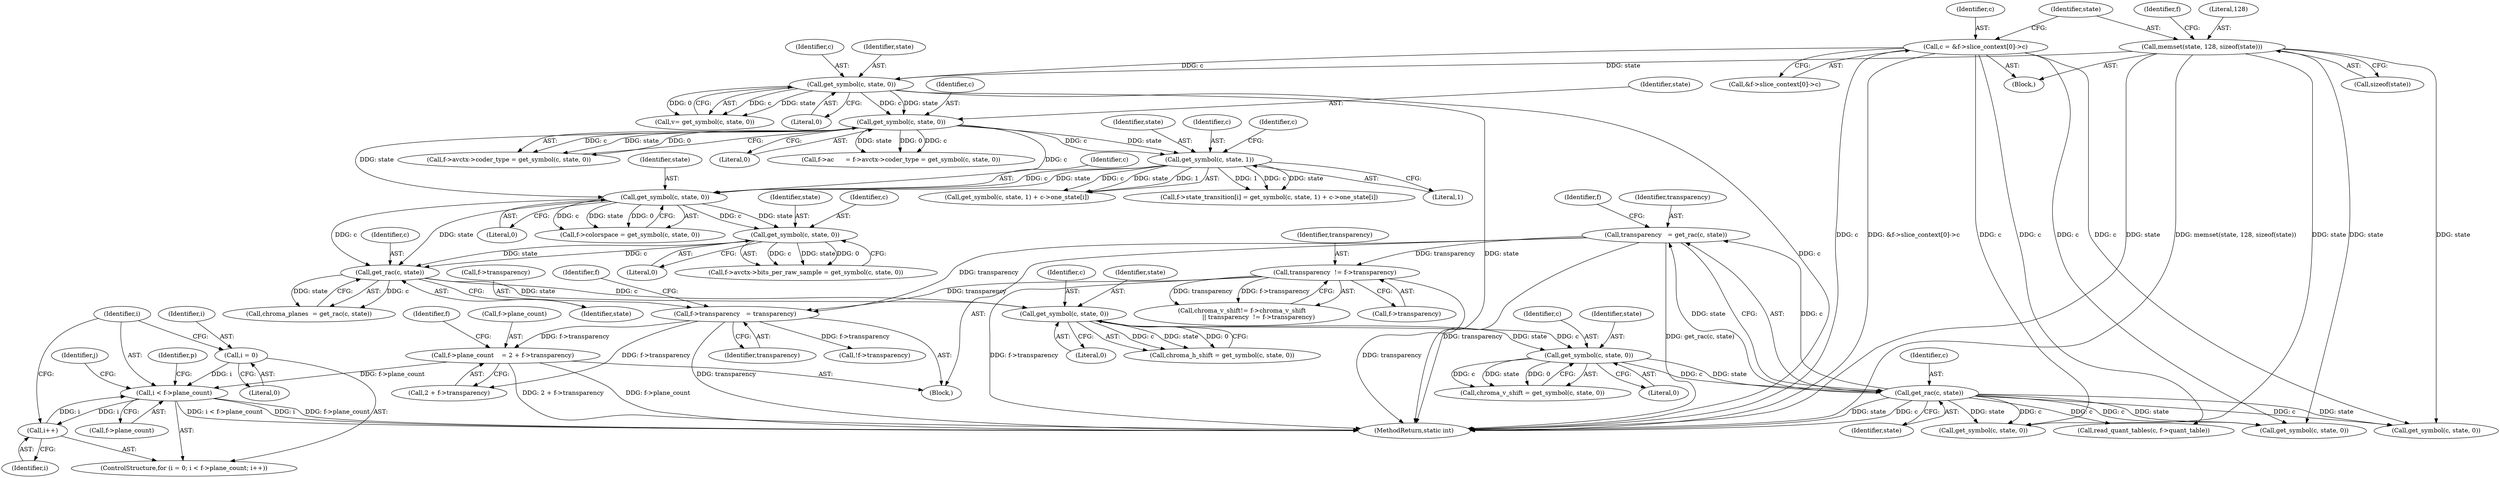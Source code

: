 digraph "1_FFmpeg_b05cd1ea7e45a836f7f6071a716c38bb30326e0f@pointer" {
"1001175" [label="(Call,i < f->plane_count)"];
"1001180" [label="(Call,i++)"];
"1001175" [label="(Call,i < f->plane_count)"];
"1001172" [label="(Call,i = 0)"];
"1000315" [label="(Call,f->plane_count    = 2 + f->transparency)"];
"1000310" [label="(Call,f->transparency   = transparency)"];
"1000281" [label="(Call,transparency  != f->transparency)"];
"1000252" [label="(Call,transparency   = get_rac(c, state))"];
"1000254" [label="(Call,get_rac(c, state))"];
"1000248" [label="(Call,get_symbol(c, state, 0))"];
"1000242" [label="(Call,get_symbol(c, state, 0))"];
"1000237" [label="(Call,get_rac(c, state))"];
"1000215" [label="(Call,get_symbol(c, state, 0))"];
"1000202" [label="(Call,get_symbol(c, state, 1))"];
"1000175" [label="(Call,get_symbol(c, state, 0))"];
"1000142" [label="(Call,get_symbol(c, state, 0))"];
"1000113" [label="(Call,c = &f->slice_context[0]->c)"];
"1000123" [label="(Call,memset(state, 128, sizeof(state)))"];
"1000231" [label="(Call,get_symbol(c, state, 0))"];
"1000283" [label="(Call,f->transparency)"];
"1000204" [label="(Identifier,state)"];
"1000124" [label="(Identifier,state)"];
"1000177" [label="(Identifier,state)"];
"1000275" [label="(Call,chroma_v_shift!= f->chroma_v_shift\n                 || transparency  != f->transparency)"];
"1000134" [label="(Block,)"];
"1000252" [label="(Call,transparency   = get_rac(c, state))"];
"1000203" [label="(Identifier,c)"];
"1001177" [label="(Call,f->plane_count)"];
"1000250" [label="(Identifier,state)"];
"1001180" [label="(Call,i++)"];
"1000201" [label="(Call,get_symbol(c, state, 1) + c->one_state[i])"];
"1000233" [label="(Identifier,state)"];
"1000175" [label="(Call,get_symbol(c, state, 0))"];
"1000225" [label="(Call,f->avctx->bits_per_raw_sample = get_symbol(c, state, 0))"];
"1000246" [label="(Call,chroma_v_shift = get_symbol(c, state, 0))"];
"1000316" [label="(Call,f->plane_count)"];
"1000131" [label="(Identifier,f)"];
"1000165" [label="(Call,f->ac      = f->avctx->coder_type = get_symbol(c, state, 0))"];
"1001201" [label="(Call,get_symbol(c, state, 0))"];
"1000123" [label="(Call,memset(state, 128, sizeof(state)))"];
"1000253" [label="(Identifier,transparency)"];
"1000115" [label="(Call,&f->slice_context[0]->c)"];
"1000333" [label="(Call,!f->transparency)"];
"1000975" [label="(Identifier,j)"];
"1000140" [label="(Call,v= get_symbol(c, state, 0))"];
"1001181" [label="(Identifier,i)"];
"1000327" [label="(Identifier,f)"];
"1000217" [label="(Identifier,state)"];
"1000144" [label="(Identifier,state)"];
"1000259" [label="(Identifier,f)"];
"1001174" [label="(Literal,0)"];
"1000235" [label="(Call,chroma_planes  = get_rac(c, state))"];
"1000245" [label="(Literal,0)"];
"1000242" [label="(Call,get_symbol(c, state, 0))"];
"1000282" [label="(Identifier,transparency)"];
"1000232" [label="(Identifier,c)"];
"1000216" [label="(Identifier,c)"];
"1000104" [label="(Block,)"];
"1000169" [label="(Call,f->avctx->coder_type = get_symbol(c, state, 0))"];
"1000143" [label="(Identifier,c)"];
"1001184" [label="(Identifier,p)"];
"1000254" [label="(Call,get_rac(c, state))"];
"1000114" [label="(Identifier,c)"];
"1001175" [label="(Call,i < f->plane_count)"];
"1000195" [label="(Call,f->state_transition[i] = get_symbol(c, state, 1) + c->one_state[i])"];
"1000314" [label="(Identifier,transparency)"];
"1001176" [label="(Identifier,i)"];
"1001172" [label="(Call,i = 0)"];
"1000142" [label="(Call,get_symbol(c, state, 0))"];
"1000315" [label="(Call,f->plane_count    = 2 + f->transparency)"];
"1000240" [label="(Call,chroma_h_shift = get_symbol(c, state, 0))"];
"1000211" [label="(Call,f->colorspace = get_symbol(c, state, 0))"];
"1000234" [label="(Literal,0)"];
"1000126" [label="(Call,sizeof(state))"];
"1001295" [label="(MethodReturn,static int)"];
"1000248" [label="(Call,get_symbol(c, state, 0))"];
"1000244" [label="(Identifier,state)"];
"1001171" [label="(ControlStructure,for (i = 0; i < f->plane_count; i++))"];
"1000176" [label="(Identifier,c)"];
"1000238" [label="(Identifier,c)"];
"1000255" [label="(Identifier,c)"];
"1000239" [label="(Identifier,state)"];
"1000218" [label="(Literal,0)"];
"1000125" [label="(Literal,128)"];
"1000251" [label="(Literal,0)"];
"1000256" [label="(Identifier,state)"];
"1000868" [label="(Call,get_symbol(c, state, 0))"];
"1000145" [label="(Literal,0)"];
"1000311" [label="(Call,f->transparency)"];
"1000178" [label="(Literal,0)"];
"1000281" [label="(Call,transparency  != f->transparency)"];
"1000205" [label="(Literal,1)"];
"1000249" [label="(Identifier,c)"];
"1001173" [label="(Identifier,i)"];
"1000231" [label="(Call,get_symbol(c, state, 0))"];
"1000215" [label="(Call,get_symbol(c, state, 0))"];
"1000237" [label="(Call,get_rac(c, state))"];
"1000319" [label="(Call,2 + f->transparency)"];
"1000113" [label="(Call,c = &f->slice_context[0]->c)"];
"1000243" [label="(Identifier,c)"];
"1000317" [label="(Identifier,f)"];
"1000208" [label="(Identifier,c)"];
"1000838" [label="(Call,read_quant_tables(c, f->quant_table))"];
"1000202" [label="(Call,get_symbol(c, state, 1))"];
"1001016" [label="(Call,get_symbol(c, state, 0))"];
"1000310" [label="(Call,f->transparency   = transparency)"];
"1001175" -> "1001171"  [label="AST: "];
"1001175" -> "1001177"  [label="CFG: "];
"1001176" -> "1001175"  [label="AST: "];
"1001177" -> "1001175"  [label="AST: "];
"1001184" -> "1001175"  [label="CFG: "];
"1000975" -> "1001175"  [label="CFG: "];
"1001175" -> "1001295"  [label="DDG: i"];
"1001175" -> "1001295"  [label="DDG: f->plane_count"];
"1001175" -> "1001295"  [label="DDG: i < f->plane_count"];
"1001180" -> "1001175"  [label="DDG: i"];
"1001172" -> "1001175"  [label="DDG: i"];
"1000315" -> "1001175"  [label="DDG: f->plane_count"];
"1001175" -> "1001180"  [label="DDG: i"];
"1001180" -> "1001171"  [label="AST: "];
"1001180" -> "1001181"  [label="CFG: "];
"1001181" -> "1001180"  [label="AST: "];
"1001176" -> "1001180"  [label="CFG: "];
"1001172" -> "1001171"  [label="AST: "];
"1001172" -> "1001174"  [label="CFG: "];
"1001173" -> "1001172"  [label="AST: "];
"1001174" -> "1001172"  [label="AST: "];
"1001176" -> "1001172"  [label="CFG: "];
"1000315" -> "1000134"  [label="AST: "];
"1000315" -> "1000319"  [label="CFG: "];
"1000316" -> "1000315"  [label="AST: "];
"1000319" -> "1000315"  [label="AST: "];
"1000327" -> "1000315"  [label="CFG: "];
"1000315" -> "1001295"  [label="DDG: f->plane_count"];
"1000315" -> "1001295"  [label="DDG: 2 + f->transparency"];
"1000310" -> "1000315"  [label="DDG: f->transparency"];
"1000310" -> "1000134"  [label="AST: "];
"1000310" -> "1000314"  [label="CFG: "];
"1000311" -> "1000310"  [label="AST: "];
"1000314" -> "1000310"  [label="AST: "];
"1000317" -> "1000310"  [label="CFG: "];
"1000310" -> "1001295"  [label="DDG: transparency"];
"1000281" -> "1000310"  [label="DDG: transparency"];
"1000252" -> "1000310"  [label="DDG: transparency"];
"1000310" -> "1000319"  [label="DDG: f->transparency"];
"1000310" -> "1000333"  [label="DDG: f->transparency"];
"1000281" -> "1000275"  [label="AST: "];
"1000281" -> "1000283"  [label="CFG: "];
"1000282" -> "1000281"  [label="AST: "];
"1000283" -> "1000281"  [label="AST: "];
"1000275" -> "1000281"  [label="CFG: "];
"1000281" -> "1001295"  [label="DDG: transparency"];
"1000281" -> "1001295"  [label="DDG: f->transparency"];
"1000281" -> "1000275"  [label="DDG: transparency"];
"1000281" -> "1000275"  [label="DDG: f->transparency"];
"1000252" -> "1000281"  [label="DDG: transparency"];
"1000252" -> "1000134"  [label="AST: "];
"1000252" -> "1000254"  [label="CFG: "];
"1000253" -> "1000252"  [label="AST: "];
"1000254" -> "1000252"  [label="AST: "];
"1000259" -> "1000252"  [label="CFG: "];
"1000252" -> "1001295"  [label="DDG: transparency"];
"1000252" -> "1001295"  [label="DDG: get_rac(c, state)"];
"1000254" -> "1000252"  [label="DDG: c"];
"1000254" -> "1000252"  [label="DDG: state"];
"1000254" -> "1000256"  [label="CFG: "];
"1000255" -> "1000254"  [label="AST: "];
"1000256" -> "1000254"  [label="AST: "];
"1000254" -> "1001295"  [label="DDG: c"];
"1000254" -> "1001295"  [label="DDG: state"];
"1000248" -> "1000254"  [label="DDG: c"];
"1000248" -> "1000254"  [label="DDG: state"];
"1000254" -> "1000838"  [label="DDG: c"];
"1000254" -> "1000868"  [label="DDG: c"];
"1000254" -> "1000868"  [label="DDG: state"];
"1000254" -> "1001016"  [label="DDG: c"];
"1000254" -> "1001016"  [label="DDG: state"];
"1000254" -> "1001201"  [label="DDG: c"];
"1000254" -> "1001201"  [label="DDG: state"];
"1000248" -> "1000246"  [label="AST: "];
"1000248" -> "1000251"  [label="CFG: "];
"1000249" -> "1000248"  [label="AST: "];
"1000250" -> "1000248"  [label="AST: "];
"1000251" -> "1000248"  [label="AST: "];
"1000246" -> "1000248"  [label="CFG: "];
"1000248" -> "1000246"  [label="DDG: c"];
"1000248" -> "1000246"  [label="DDG: state"];
"1000248" -> "1000246"  [label="DDG: 0"];
"1000242" -> "1000248"  [label="DDG: c"];
"1000242" -> "1000248"  [label="DDG: state"];
"1000242" -> "1000240"  [label="AST: "];
"1000242" -> "1000245"  [label="CFG: "];
"1000243" -> "1000242"  [label="AST: "];
"1000244" -> "1000242"  [label="AST: "];
"1000245" -> "1000242"  [label="AST: "];
"1000240" -> "1000242"  [label="CFG: "];
"1000242" -> "1000240"  [label="DDG: c"];
"1000242" -> "1000240"  [label="DDG: state"];
"1000242" -> "1000240"  [label="DDG: 0"];
"1000237" -> "1000242"  [label="DDG: c"];
"1000237" -> "1000242"  [label="DDG: state"];
"1000237" -> "1000235"  [label="AST: "];
"1000237" -> "1000239"  [label="CFG: "];
"1000238" -> "1000237"  [label="AST: "];
"1000239" -> "1000237"  [label="AST: "];
"1000235" -> "1000237"  [label="CFG: "];
"1000237" -> "1000235"  [label="DDG: c"];
"1000237" -> "1000235"  [label="DDG: state"];
"1000215" -> "1000237"  [label="DDG: c"];
"1000215" -> "1000237"  [label="DDG: state"];
"1000231" -> "1000237"  [label="DDG: c"];
"1000231" -> "1000237"  [label="DDG: state"];
"1000215" -> "1000211"  [label="AST: "];
"1000215" -> "1000218"  [label="CFG: "];
"1000216" -> "1000215"  [label="AST: "];
"1000217" -> "1000215"  [label="AST: "];
"1000218" -> "1000215"  [label="AST: "];
"1000211" -> "1000215"  [label="CFG: "];
"1000215" -> "1000211"  [label="DDG: c"];
"1000215" -> "1000211"  [label="DDG: state"];
"1000215" -> "1000211"  [label="DDG: 0"];
"1000202" -> "1000215"  [label="DDG: c"];
"1000202" -> "1000215"  [label="DDG: state"];
"1000175" -> "1000215"  [label="DDG: c"];
"1000175" -> "1000215"  [label="DDG: state"];
"1000215" -> "1000231"  [label="DDG: c"];
"1000215" -> "1000231"  [label="DDG: state"];
"1000202" -> "1000201"  [label="AST: "];
"1000202" -> "1000205"  [label="CFG: "];
"1000203" -> "1000202"  [label="AST: "];
"1000204" -> "1000202"  [label="AST: "];
"1000205" -> "1000202"  [label="AST: "];
"1000208" -> "1000202"  [label="CFG: "];
"1000202" -> "1000195"  [label="DDG: c"];
"1000202" -> "1000195"  [label="DDG: state"];
"1000202" -> "1000195"  [label="DDG: 1"];
"1000202" -> "1000201"  [label="DDG: c"];
"1000202" -> "1000201"  [label="DDG: state"];
"1000202" -> "1000201"  [label="DDG: 1"];
"1000175" -> "1000202"  [label="DDG: c"];
"1000175" -> "1000202"  [label="DDG: state"];
"1000175" -> "1000169"  [label="AST: "];
"1000175" -> "1000178"  [label="CFG: "];
"1000176" -> "1000175"  [label="AST: "];
"1000177" -> "1000175"  [label="AST: "];
"1000178" -> "1000175"  [label="AST: "];
"1000169" -> "1000175"  [label="CFG: "];
"1000175" -> "1000165"  [label="DDG: c"];
"1000175" -> "1000165"  [label="DDG: state"];
"1000175" -> "1000165"  [label="DDG: 0"];
"1000175" -> "1000169"  [label="DDG: c"];
"1000175" -> "1000169"  [label="DDG: state"];
"1000175" -> "1000169"  [label="DDG: 0"];
"1000142" -> "1000175"  [label="DDG: c"];
"1000142" -> "1000175"  [label="DDG: state"];
"1000142" -> "1000140"  [label="AST: "];
"1000142" -> "1000145"  [label="CFG: "];
"1000143" -> "1000142"  [label="AST: "];
"1000144" -> "1000142"  [label="AST: "];
"1000145" -> "1000142"  [label="AST: "];
"1000140" -> "1000142"  [label="CFG: "];
"1000142" -> "1001295"  [label="DDG: state"];
"1000142" -> "1001295"  [label="DDG: c"];
"1000142" -> "1000140"  [label="DDG: c"];
"1000142" -> "1000140"  [label="DDG: state"];
"1000142" -> "1000140"  [label="DDG: 0"];
"1000113" -> "1000142"  [label="DDG: c"];
"1000123" -> "1000142"  [label="DDG: state"];
"1000113" -> "1000104"  [label="AST: "];
"1000113" -> "1000115"  [label="CFG: "];
"1000114" -> "1000113"  [label="AST: "];
"1000115" -> "1000113"  [label="AST: "];
"1000124" -> "1000113"  [label="CFG: "];
"1000113" -> "1001295"  [label="DDG: c"];
"1000113" -> "1001295"  [label="DDG: &f->slice_context[0]->c"];
"1000113" -> "1000838"  [label="DDG: c"];
"1000113" -> "1000868"  [label="DDG: c"];
"1000113" -> "1001016"  [label="DDG: c"];
"1000113" -> "1001201"  [label="DDG: c"];
"1000123" -> "1000104"  [label="AST: "];
"1000123" -> "1000126"  [label="CFG: "];
"1000124" -> "1000123"  [label="AST: "];
"1000125" -> "1000123"  [label="AST: "];
"1000126" -> "1000123"  [label="AST: "];
"1000131" -> "1000123"  [label="CFG: "];
"1000123" -> "1001295"  [label="DDG: memset(state, 128, sizeof(state))"];
"1000123" -> "1001295"  [label="DDG: state"];
"1000123" -> "1000868"  [label="DDG: state"];
"1000123" -> "1001016"  [label="DDG: state"];
"1000123" -> "1001201"  [label="DDG: state"];
"1000231" -> "1000225"  [label="AST: "];
"1000231" -> "1000234"  [label="CFG: "];
"1000232" -> "1000231"  [label="AST: "];
"1000233" -> "1000231"  [label="AST: "];
"1000234" -> "1000231"  [label="AST: "];
"1000225" -> "1000231"  [label="CFG: "];
"1000231" -> "1000225"  [label="DDG: c"];
"1000231" -> "1000225"  [label="DDG: state"];
"1000231" -> "1000225"  [label="DDG: 0"];
}
